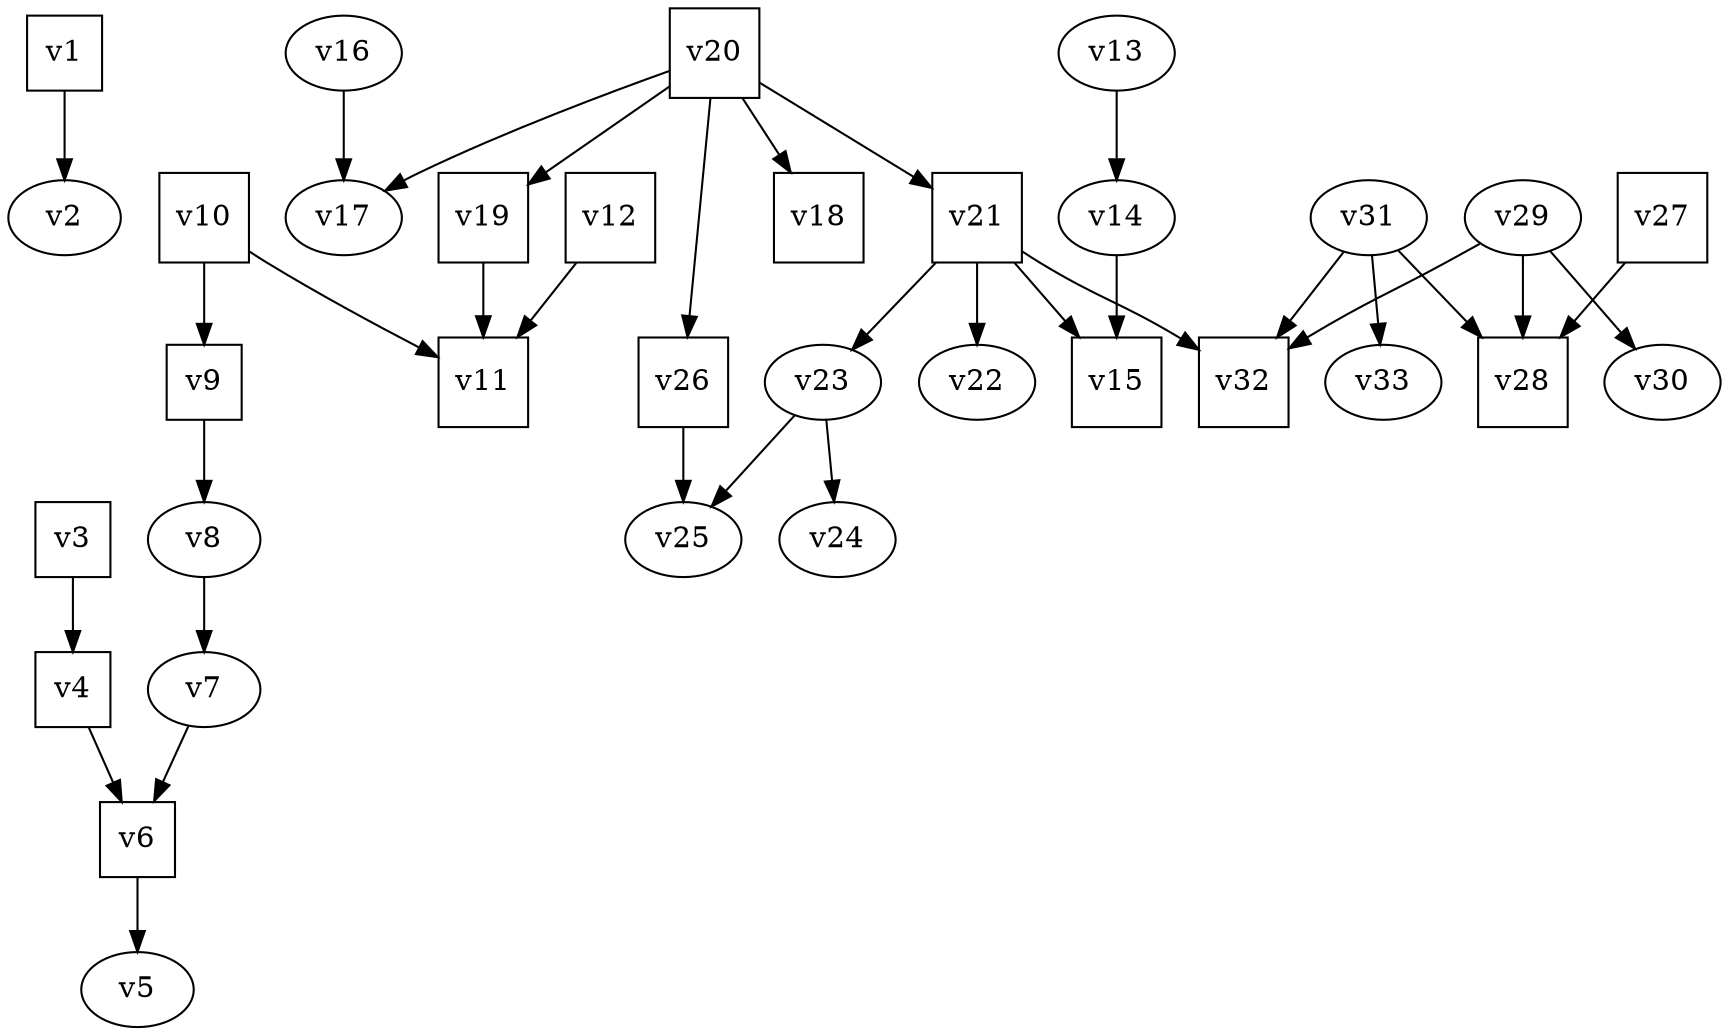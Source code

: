 digraph dag { 

"v1"[shape=square];
"v2"[shape=oval];
"v3"[shape=square];
"v4"[shape=square];
"v5"[shape=oval];
"v6"[shape=square];
"v7"[shape=oval];
"v8"[shape=oval];
"v9"[shape=square];
"v10"[shape=square];
"v11"[shape=square];
"v12"[shape=square];
"v13"[shape=oval];
"v14"[shape=oval];
"v15"[shape=square];
"v16"[shape=oval];
"v17"[shape=oval];
"v18"[shape=square];
"v19"[shape=square];
"v20"[shape=square];
"v21"[shape=square];
"v22"[shape=oval];
"v23"[shape=oval];
"v24"[shape=oval];
"v25"[shape=oval];
"v26"[shape=square];
"v27"[shape=square];
"v28"[shape=square];
"v29"[shape=oval];
"v30"[shape=oval];
"v31"[shape=oval];
"v32"[shape=square];
"v33"[shape=oval];



"v1"->"v2";
"v3"->"v4";
"v4"->"v6";
"v6"->"v5";
"v7"->"v6";
"v8"->"v7";
"v9"->"v8";
"v10"->"v9";
"v10"->"v11";
"v12"->"v11";
"v13"->"v14";
"v14"->"v15";
"v16"->"v17";
"v19"->"v11";
"v20"->"v17";
"v20"->"v18";
"v20"->"v19";
"v20"->"v21";
"v20"->"v26";
"v21"->"v15";
"v21"->"v22";
"v21"->"v23";
"v21"->"v32";
"v23"->"v24";
"v23"->"v25";
"v26"->"v25";
"v27"->"v28";
"v29"->"v28";
"v29"->"v30";
"v29"->"v32";
"v31"->"v28";
"v31"->"v32";
"v31"->"v33";

}
